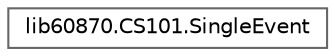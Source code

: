 digraph "Graphical Class Hierarchy"
{
 // LATEX_PDF_SIZE
  bgcolor="transparent";
  edge [fontname=Helvetica,fontsize=10,labelfontname=Helvetica,labelfontsize=10];
  node [fontname=Helvetica,fontsize=10,shape=box,height=0.2,width=0.4];
  rankdir="LR";
  Node0 [id="Node000000",label="lib60870.CS101.SingleEvent",height=0.2,width=0.4,color="grey40", fillcolor="white", style="filled",URL="$classlib60870_1_1_c_s101_1_1_single_event.html",tooltip=" "];
}
